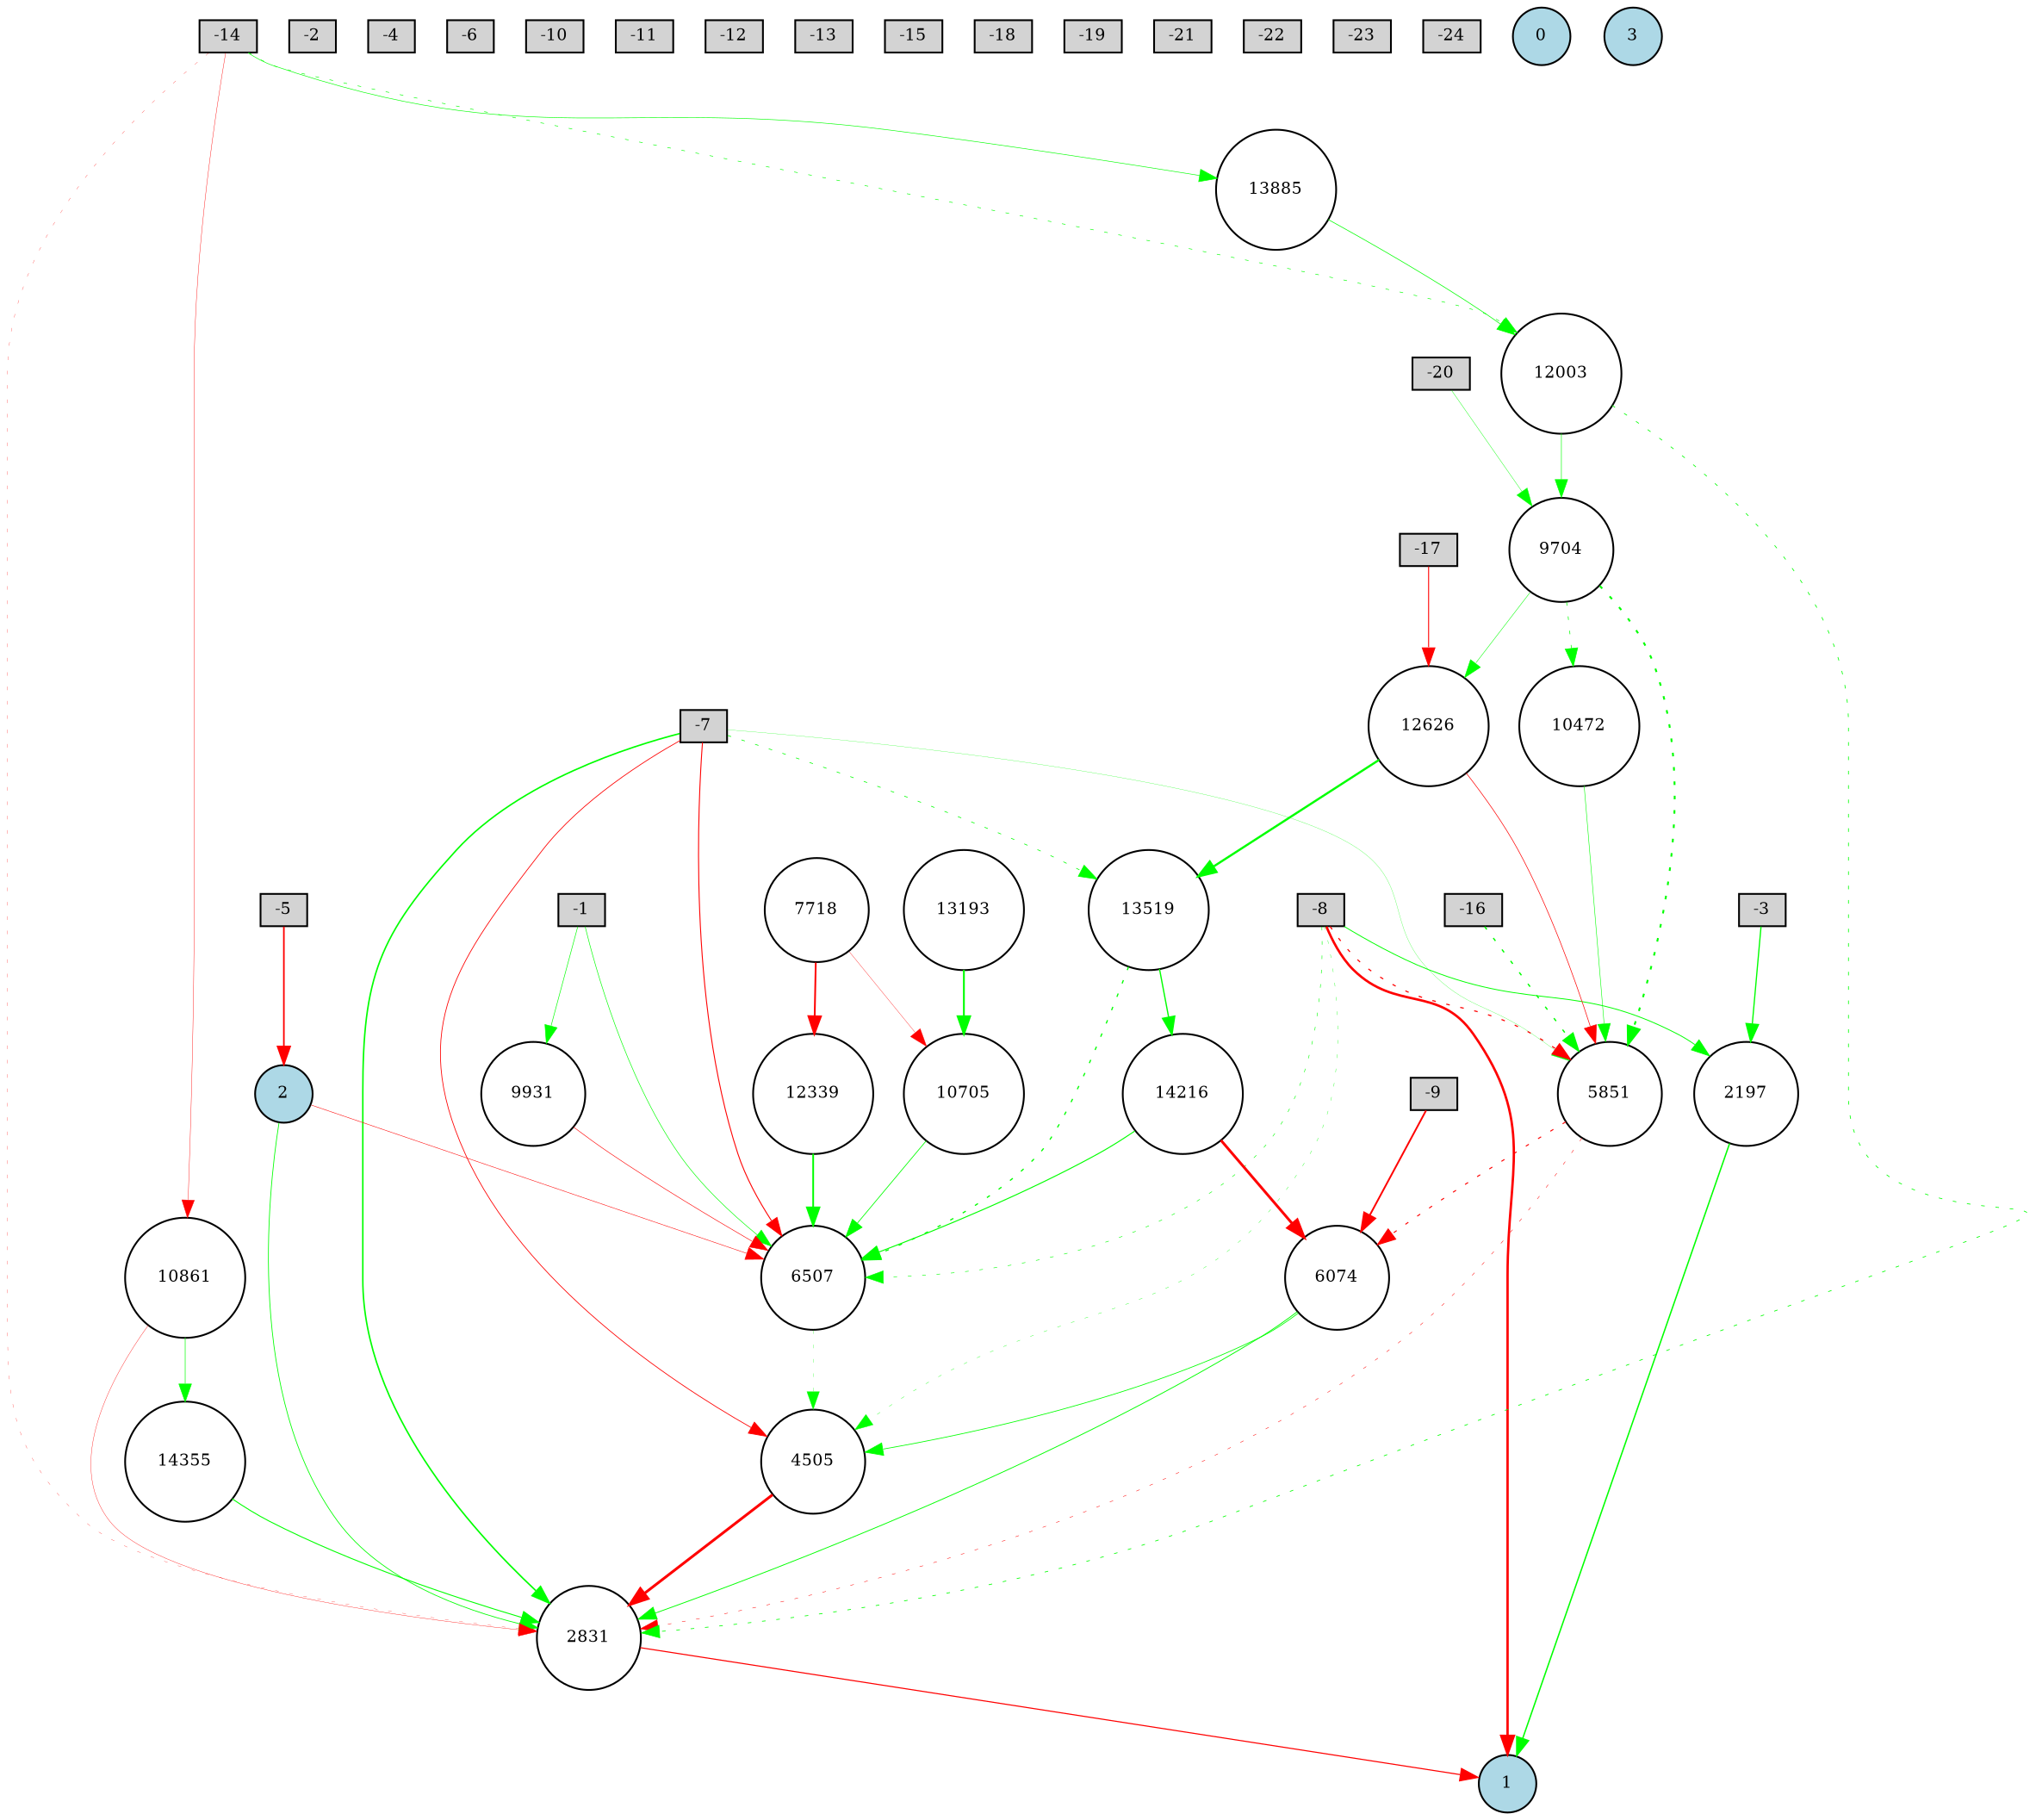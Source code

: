 digraph {
	node [fontsize=9 height=0.2 shape=circle width=0.2]
	-1 [fillcolor=lightgray shape=box style=filled]
	-2 [fillcolor=lightgray shape=box style=filled]
	-3 [fillcolor=lightgray shape=box style=filled]
	-4 [fillcolor=lightgray shape=box style=filled]
	-5 [fillcolor=lightgray shape=box style=filled]
	-6 [fillcolor=lightgray shape=box style=filled]
	-7 [fillcolor=lightgray shape=box style=filled]
	-8 [fillcolor=lightgray shape=box style=filled]
	-9 [fillcolor=lightgray shape=box style=filled]
	-10 [fillcolor=lightgray shape=box style=filled]
	-11 [fillcolor=lightgray shape=box style=filled]
	-12 [fillcolor=lightgray shape=box style=filled]
	-13 [fillcolor=lightgray shape=box style=filled]
	-14 [fillcolor=lightgray shape=box style=filled]
	-15 [fillcolor=lightgray shape=box style=filled]
	-16 [fillcolor=lightgray shape=box style=filled]
	-17 [fillcolor=lightgray shape=box style=filled]
	-18 [fillcolor=lightgray shape=box style=filled]
	-19 [fillcolor=lightgray shape=box style=filled]
	-20 [fillcolor=lightgray shape=box style=filled]
	-21 [fillcolor=lightgray shape=box style=filled]
	-22 [fillcolor=lightgray shape=box style=filled]
	-23 [fillcolor=lightgray shape=box style=filled]
	-24 [fillcolor=lightgray shape=box style=filled]
	0 [fillcolor=lightblue style=filled]
	1 [fillcolor=lightblue style=filled]
	2 [fillcolor=lightblue style=filled]
	3 [fillcolor=lightblue style=filled]
	14216 [fillcolor=white style=filled]
	13193 [fillcolor=white style=filled]
	2831 [fillcolor=white style=filled]
	14355 [fillcolor=white style=filled]
	2197 [fillcolor=white style=filled]
	4505 [fillcolor=white style=filled]
	7718 [fillcolor=white style=filled]
	12339 [fillcolor=white style=filled]
	6074 [fillcolor=white style=filled]
	13885 [fillcolor=white style=filled]
	9931 [fillcolor=white style=filled]
	13519 [fillcolor=white style=filled]
	10705 [fillcolor=white style=filled]
	12626 [fillcolor=white style=filled]
	5851 [fillcolor=white style=filled]
	12003 [fillcolor=white style=filled]
	9704 [fillcolor=white style=filled]
	10472 [fillcolor=white style=filled]
	6507 [fillcolor=white style=filled]
	10861 [fillcolor=white style=filled]
	-14 -> 10861 [color=red penwidth=0.20134714724708128 style=solid]
	-7 -> 6507 [color=red penwidth=0.5300161181552892 style=solid]
	-17 -> 12626 [color=red penwidth=0.5309830909892637 style=solid]
	12626 -> 13519 [color=green penwidth=1.1969011679480503 style=solid]
	10705 -> 6507 [color=green penwidth=0.4053103311292747 style=solid]
	2 -> 6507 [color=red penwidth=0.25914118458334523 style=solid]
	2831 -> 1 [color=red penwidth=0.5993054345420987 style=solid]
	-1 -> 9931 [color=green penwidth=0.3167265540268498 style=solid]
	13519 -> 6507 [color=green penwidth=0.6623900466057357 style=dotted]
	-16 -> 5851 [color=green penwidth=0.7130393111516361 style=dotted]
	9704 -> 12626 [color=green penwidth=0.2571639298082228 style=solid]
	-7 -> 2831 [color=green penwidth=0.826020366091444 style=solid]
	-8 -> 1 [color=red penwidth=1.3278060401577692 style=solid]
	10472 -> 5851 [color=green penwidth=0.27953785348701277 style=solid]
	9704 -> 5851 [color=green penwidth=1.0332957941286014 style=dotted]
	7718 -> 12339 [color=red penwidth=0.9700396780804711 style=solid]
	12003 -> 9704 [color=green penwidth=0.3052746968040636 style=solid]
	5851 -> 6074 [color=red penwidth=0.563725356561866 style=dotted]
	-14 -> 12003 [color=green penwidth=0.310147082256948 style=dotted]
	9931 -> 6507 [color=red penwidth=0.29453707726596134 style=solid]
	2197 -> 1 [color=green penwidth=0.7609970567767623 style=solid]
	14216 -> 6507 [color=green penwidth=0.5565902130686105 style=solid]
	10861 -> 2831 [color=red penwidth=0.18016214547108308 style=solid]
	12626 -> 5851 [color=red penwidth=0.3404344849329024 style=solid]
	-7 -> 4505 [color=red penwidth=0.40896971497672907 style=solid]
	-1 -> 6507 [color=green penwidth=0.31801606440326224 style=solid]
	-7 -> 5851 [color=green penwidth=0.12601637367927263 style=solid]
	13885 -> 12003 [color=green penwidth=0.3578604037090918 style=solid]
	6074 -> 4505 [color=green penwidth=0.4036370319632886 style=solid]
	6074 -> 2831 [color=green penwidth=0.45748423084736045 style=solid]
	-3 -> 2197 [color=green penwidth=0.6756062385889879 style=solid]
	5851 -> 2831 [color=red penwidth=0.23996260961485197 style=dotted]
	-8 -> 5851 [color=red penwidth=0.6211770731480307 style=dotted]
	4505 -> 2831 [color=red penwidth=1.4990586449511571 style=solid]
	-8 -> 4505 [color=green penwidth=0.17323781347274592 style=dotted]
	13519 -> 14216 [color=green penwidth=0.6971342019457261 style=solid]
	-9 -> 6074 [color=red penwidth=0.9634218674991786 style=solid]
	-7 -> 13519 [color=green penwidth=0.3675720189759679 style=dotted]
	6507 -> 4505 [color=green penwidth=0.14418569798600697 style=dotted]
	-8 -> 2197 [color=green penwidth=0.47131921125411647 style=solid]
	12339 -> 6507 [color=green penwidth=0.9651952603961277 style=solid]
	12003 -> 2831 [color=green penwidth=0.39335702969551023 style=dotted]
	-8 -> 6507 [color=green penwidth=0.2875510444535343 style=dotted]
	14355 -> 2831 [color=green penwidth=0.5259375166978598 style=solid]
	-14 -> 2831 [color=red penwidth=0.1352145686480405 style=dotted]
	10861 -> 14355 [color=green penwidth=0.3271253216946051 style=solid]
	7718 -> 10705 [color=red penwidth=0.1664300351208184 style=solid]
	-14 -> 13885 [color=green penwidth=0.3069754827344737 style=solid]
	9704 -> 10472 [color=green penwidth=0.35168506028164015 style=dotted]
	13193 -> 10705 [color=green penwidth=1.0077759305653433 style=solid]
	2 -> 2831 [color=green penwidth=0.41030624322125686 style=solid]
	-5 -> 2 [color=red penwidth=0.8820296429697126 style=solid]
	14216 -> 6074 [color=red penwidth=1.477783977169012 style=solid]
	-20 -> 9704 [color=green penwidth=0.20464383474337566 style=solid]
}
